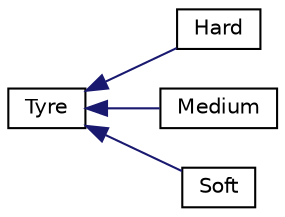 digraph "Graphical Class Hierarchy"
{
  edge [fontname="Helvetica",fontsize="10",labelfontname="Helvetica",labelfontsize="10"];
  node [fontname="Helvetica",fontsize="10",shape=record];
  rankdir="LR";
  Node0 [label="Tyre",height=0.2,width=0.4,color="black", fillcolor="white", style="filled",URL="$classTyre.html"];
  Node0 -> Node1 [dir="back",color="midnightblue",fontsize="10",style="solid",fontname="Helvetica"];
  Node1 [label="Hard",height=0.2,width=0.4,color="black", fillcolor="white", style="filled",URL="$classHard.html"];
  Node0 -> Node2 [dir="back",color="midnightblue",fontsize="10",style="solid",fontname="Helvetica"];
  Node2 [label="Medium",height=0.2,width=0.4,color="black", fillcolor="white", style="filled",URL="$classMedium.html"];
  Node0 -> Node3 [dir="back",color="midnightblue",fontsize="10",style="solid",fontname="Helvetica"];
  Node3 [label="Soft",height=0.2,width=0.4,color="black", fillcolor="white", style="filled",URL="$classSoft.html"];
}
